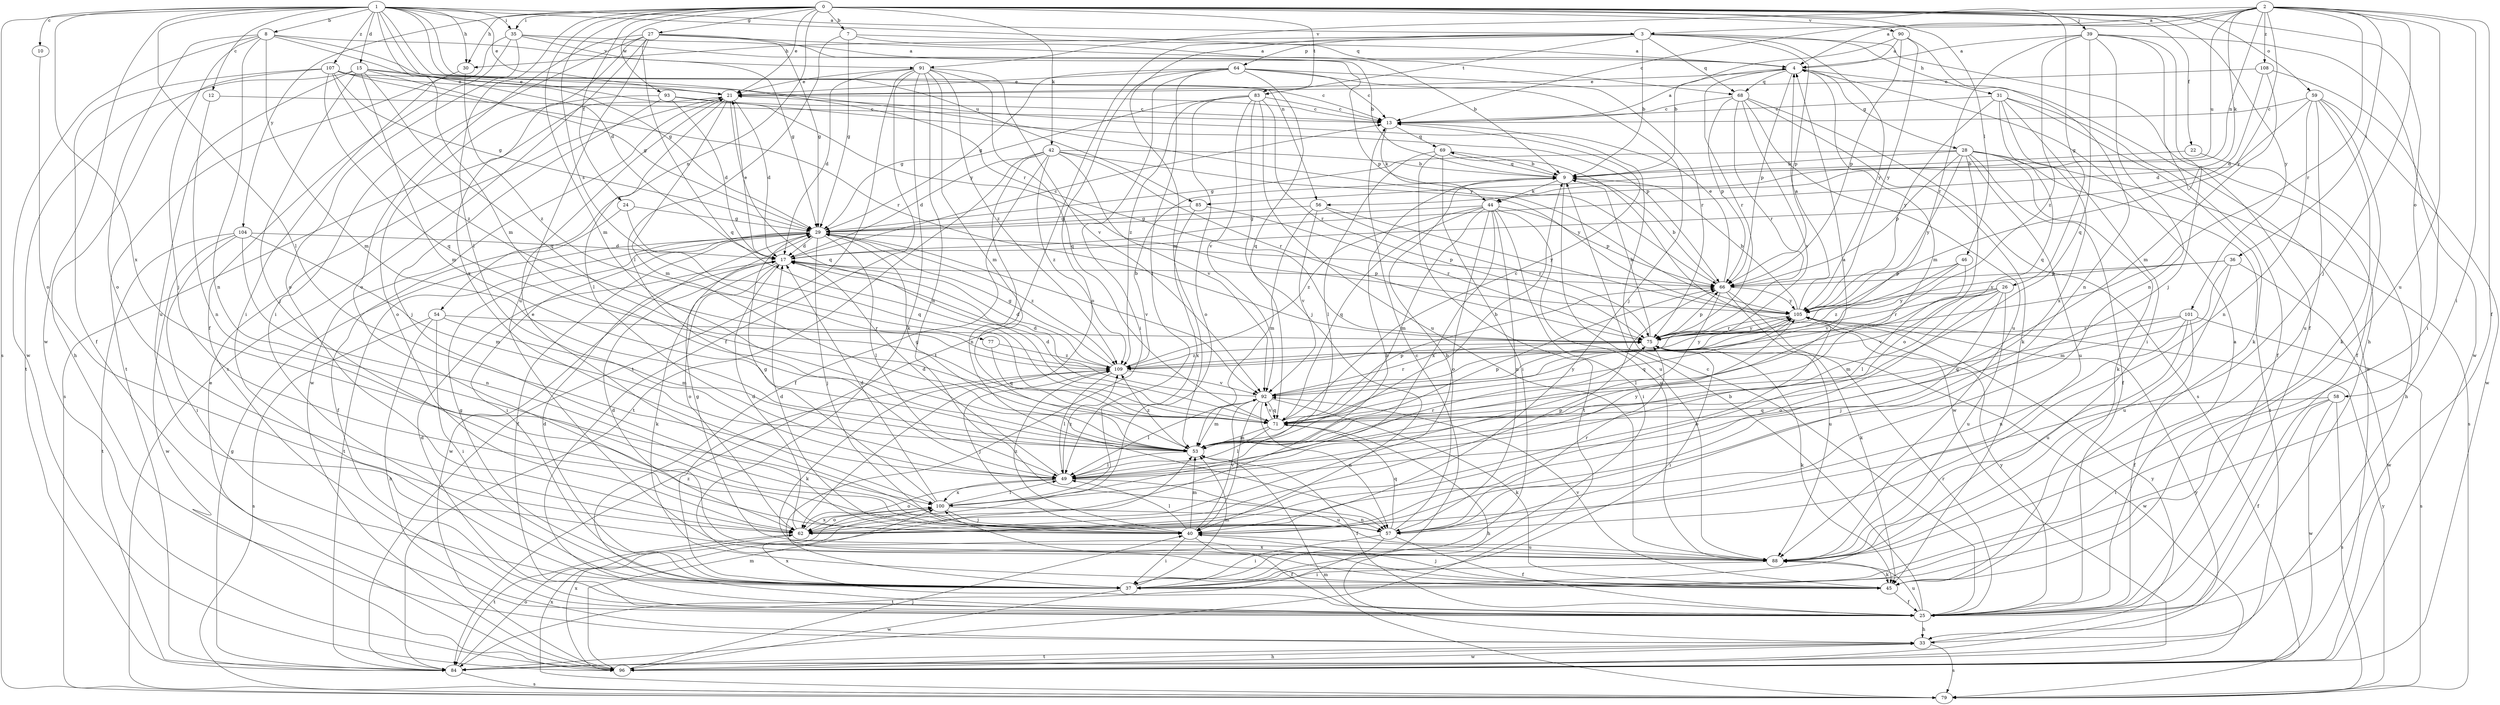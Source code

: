 strict digraph  {
0;
1;
2;
3;
4;
7;
8;
9;
10;
12;
13;
15;
17;
21;
22;
24;
25;
26;
27;
28;
29;
30;
31;
33;
35;
36;
37;
39;
40;
42;
44;
45;
46;
49;
53;
54;
56;
57;
58;
59;
62;
64;
66;
68;
69;
71;
75;
77;
79;
83;
84;
85;
88;
90;
91;
92;
93;
96;
100;
101;
104;
105;
107;
108;
109;
0 -> 7  [label=b];
0 -> 21  [label=e];
0 -> 22  [label=f];
0 -> 24  [label=f];
0 -> 26  [label=g];
0 -> 27  [label=g];
0 -> 30  [label=h];
0 -> 35  [label=i];
0 -> 39  [label=j];
0 -> 42  [label=k];
0 -> 46  [label=l];
0 -> 49  [label=l];
0 -> 53  [label=m];
0 -> 54  [label=n];
0 -> 58  [label=o];
0 -> 59  [label=o];
0 -> 77  [label=s];
0 -> 83  [label=t];
0 -> 90  [label=v];
0 -> 93  [label=w];
0 -> 101  [label=y];
0 -> 104  [label=y];
1 -> 3  [label=a];
1 -> 8  [label=b];
1 -> 10  [label=c];
1 -> 12  [label=c];
1 -> 15  [label=d];
1 -> 17  [label=d];
1 -> 21  [label=e];
1 -> 30  [label=h];
1 -> 35  [label=i];
1 -> 49  [label=l];
1 -> 53  [label=m];
1 -> 56  [label=n];
1 -> 68  [label=q];
1 -> 75  [label=r];
1 -> 79  [label=s];
1 -> 85  [label=u];
1 -> 96  [label=w];
1 -> 100  [label=x];
1 -> 107  [label=z];
2 -> 3  [label=a];
2 -> 4  [label=a];
2 -> 13  [label=c];
2 -> 25  [label=f];
2 -> 36  [label=i];
2 -> 37  [label=i];
2 -> 40  [label=j];
2 -> 44  [label=k];
2 -> 56  [label=n];
2 -> 75  [label=r];
2 -> 85  [label=u];
2 -> 88  [label=u];
2 -> 91  [label=v];
2 -> 105  [label=y];
2 -> 108  [label=z];
3 -> 9  [label=b];
3 -> 30  [label=h];
3 -> 31  [label=h];
3 -> 33  [label=h];
3 -> 53  [label=m];
3 -> 64  [label=p];
3 -> 66  [label=p];
3 -> 68  [label=q];
3 -> 83  [label=t];
3 -> 84  [label=t];
3 -> 105  [label=y];
4 -> 21  [label=e];
4 -> 28  [label=g];
4 -> 53  [label=m];
4 -> 66  [label=p];
4 -> 68  [label=q];
4 -> 75  [label=r];
4 -> 96  [label=w];
7 -> 4  [label=a];
7 -> 9  [label=b];
7 -> 29  [label=g];
7 -> 49  [label=l];
8 -> 29  [label=g];
8 -> 40  [label=j];
8 -> 53  [label=m];
8 -> 57  [label=n];
8 -> 62  [label=o];
8 -> 91  [label=v];
8 -> 96  [label=w];
8 -> 105  [label=y];
9 -> 44  [label=k];
9 -> 69  [label=q];
9 -> 88  [label=u];
10 -> 62  [label=o];
12 -> 13  [label=c];
12 -> 57  [label=n];
13 -> 4  [label=a];
13 -> 44  [label=k];
13 -> 69  [label=q];
15 -> 21  [label=e];
15 -> 29  [label=g];
15 -> 40  [label=j];
15 -> 53  [label=m];
15 -> 71  [label=q];
15 -> 84  [label=t];
15 -> 88  [label=u];
15 -> 105  [label=y];
17 -> 13  [label=c];
17 -> 21  [label=e];
17 -> 45  [label=k];
17 -> 62  [label=o];
17 -> 66  [label=p];
21 -> 13  [label=c];
21 -> 17  [label=d];
21 -> 49  [label=l];
21 -> 53  [label=m];
21 -> 71  [label=q];
21 -> 79  [label=s];
21 -> 96  [label=w];
22 -> 9  [label=b];
22 -> 33  [label=h];
24 -> 25  [label=f];
24 -> 29  [label=g];
24 -> 71  [label=q];
25 -> 4  [label=a];
25 -> 9  [label=b];
25 -> 13  [label=c];
25 -> 17  [label=d];
25 -> 33  [label=h];
25 -> 75  [label=r];
25 -> 88  [label=u];
25 -> 100  [label=x];
25 -> 105  [label=y];
26 -> 40  [label=j];
26 -> 53  [label=m];
26 -> 62  [label=o];
26 -> 75  [label=r];
26 -> 88  [label=u];
26 -> 92  [label=v];
26 -> 105  [label=y];
27 -> 4  [label=a];
27 -> 9  [label=b];
27 -> 29  [label=g];
27 -> 37  [label=i];
27 -> 62  [label=o];
27 -> 71  [label=q];
27 -> 79  [label=s];
27 -> 88  [label=u];
27 -> 100  [label=x];
28 -> 9  [label=b];
28 -> 25  [label=f];
28 -> 29  [label=g];
28 -> 45  [label=k];
28 -> 62  [label=o];
28 -> 66  [label=p];
28 -> 79  [label=s];
28 -> 84  [label=t];
28 -> 88  [label=u];
28 -> 105  [label=y];
29 -> 17  [label=d];
29 -> 25  [label=f];
29 -> 37  [label=i];
29 -> 40  [label=j];
29 -> 49  [label=l];
29 -> 66  [label=p];
29 -> 84  [label=t];
29 -> 92  [label=v];
29 -> 96  [label=w];
29 -> 109  [label=z];
30 -> 84  [label=t];
30 -> 109  [label=z];
31 -> 13  [label=c];
31 -> 25  [label=f];
31 -> 37  [label=i];
31 -> 45  [label=k];
31 -> 71  [label=q];
31 -> 100  [label=x];
31 -> 105  [label=y];
33 -> 79  [label=s];
33 -> 84  [label=t];
33 -> 96  [label=w];
33 -> 105  [label=y];
35 -> 4  [label=a];
35 -> 25  [label=f];
35 -> 29  [label=g];
35 -> 37  [label=i];
35 -> 62  [label=o];
35 -> 66  [label=p];
36 -> 53  [label=m];
36 -> 66  [label=p];
36 -> 88  [label=u];
36 -> 96  [label=w];
36 -> 105  [label=y];
37 -> 13  [label=c];
37 -> 17  [label=d];
37 -> 29  [label=g];
37 -> 53  [label=m];
37 -> 96  [label=w];
37 -> 109  [label=z];
39 -> 4  [label=a];
39 -> 25  [label=f];
39 -> 40  [label=j];
39 -> 57  [label=n];
39 -> 71  [label=q];
39 -> 75  [label=r];
39 -> 96  [label=w];
39 -> 109  [label=z];
40 -> 17  [label=d];
40 -> 25  [label=f];
40 -> 37  [label=i];
40 -> 49  [label=l];
40 -> 53  [label=m];
40 -> 88  [label=u];
40 -> 92  [label=v];
40 -> 109  [label=z];
42 -> 9  [label=b];
42 -> 17  [label=d];
42 -> 25  [label=f];
42 -> 57  [label=n];
42 -> 75  [label=r];
42 -> 84  [label=t];
42 -> 92  [label=v];
42 -> 105  [label=y];
42 -> 109  [label=z];
44 -> 29  [label=g];
44 -> 37  [label=i];
44 -> 53  [label=m];
44 -> 57  [label=n];
44 -> 62  [label=o];
44 -> 66  [label=p];
44 -> 71  [label=q];
44 -> 88  [label=u];
44 -> 100  [label=x];
44 -> 109  [label=z];
45 -> 25  [label=f];
45 -> 40  [label=j];
45 -> 92  [label=v];
45 -> 100  [label=x];
46 -> 49  [label=l];
46 -> 66  [label=p];
46 -> 92  [label=v];
46 -> 109  [label=z];
49 -> 17  [label=d];
49 -> 62  [label=o];
49 -> 75  [label=r];
49 -> 88  [label=u];
49 -> 100  [label=x];
49 -> 105  [label=y];
49 -> 109  [label=z];
53 -> 4  [label=a];
53 -> 9  [label=b];
53 -> 25  [label=f];
53 -> 29  [label=g];
53 -> 49  [label=l];
53 -> 66  [label=p];
53 -> 109  [label=z];
54 -> 33  [label=h];
54 -> 37  [label=i];
54 -> 53  [label=m];
54 -> 75  [label=r];
54 -> 79  [label=s];
56 -> 29  [label=g];
56 -> 53  [label=m];
56 -> 75  [label=r];
56 -> 92  [label=v];
56 -> 105  [label=y];
57 -> 9  [label=b];
57 -> 21  [label=e];
57 -> 25  [label=f];
57 -> 37  [label=i];
57 -> 71  [label=q];
57 -> 75  [label=r];
57 -> 84  [label=t];
58 -> 25  [label=f];
58 -> 37  [label=i];
58 -> 71  [label=q];
58 -> 79  [label=s];
58 -> 96  [label=w];
59 -> 13  [label=c];
59 -> 17  [label=d];
59 -> 25  [label=f];
59 -> 45  [label=k];
59 -> 57  [label=n];
59 -> 88  [label=u];
59 -> 96  [label=w];
62 -> 9  [label=b];
62 -> 17  [label=d];
62 -> 66  [label=p];
62 -> 84  [label=t];
62 -> 100  [label=x];
64 -> 13  [label=c];
64 -> 21  [label=e];
64 -> 29  [label=g];
64 -> 37  [label=i];
64 -> 40  [label=j];
64 -> 49  [label=l];
64 -> 62  [label=o];
64 -> 71  [label=q];
64 -> 75  [label=r];
66 -> 9  [label=b];
66 -> 21  [label=e];
66 -> 45  [label=k];
66 -> 49  [label=l];
66 -> 88  [label=u];
66 -> 105  [label=y];
68 -> 13  [label=c];
68 -> 45  [label=k];
68 -> 66  [label=p];
68 -> 75  [label=r];
68 -> 79  [label=s];
68 -> 88  [label=u];
68 -> 92  [label=v];
69 -> 9  [label=b];
69 -> 37  [label=i];
69 -> 49  [label=l];
69 -> 84  [label=t];
69 -> 96  [label=w];
71 -> 13  [label=c];
71 -> 17  [label=d];
71 -> 33  [label=h];
71 -> 49  [label=l];
71 -> 53  [label=m];
71 -> 66  [label=p];
71 -> 92  [label=v];
71 -> 105  [label=y];
75 -> 9  [label=b];
75 -> 37  [label=i];
75 -> 45  [label=k];
75 -> 66  [label=p];
75 -> 96  [label=w];
75 -> 105  [label=y];
75 -> 109  [label=z];
77 -> 71  [label=q];
77 -> 109  [label=z];
79 -> 53  [label=m];
79 -> 100  [label=x];
79 -> 105  [label=y];
83 -> 13  [label=c];
83 -> 29  [label=g];
83 -> 40  [label=j];
83 -> 62  [label=o];
83 -> 75  [label=r];
83 -> 88  [label=u];
83 -> 92  [label=v];
83 -> 109  [label=z];
84 -> 29  [label=g];
84 -> 62  [label=o];
84 -> 79  [label=s];
84 -> 105  [label=y];
85 -> 29  [label=g];
85 -> 75  [label=r];
85 -> 100  [label=x];
88 -> 17  [label=d];
88 -> 29  [label=g];
88 -> 37  [label=i];
88 -> 45  [label=k];
90 -> 4  [label=a];
90 -> 9  [label=b];
90 -> 57  [label=n];
90 -> 66  [label=p];
90 -> 105  [label=y];
91 -> 17  [label=d];
91 -> 21  [label=e];
91 -> 25  [label=f];
91 -> 45  [label=k];
91 -> 53  [label=m];
91 -> 57  [label=n];
91 -> 71  [label=q];
91 -> 84  [label=t];
91 -> 92  [label=v];
91 -> 109  [label=z];
92 -> 17  [label=d];
92 -> 40  [label=j];
92 -> 45  [label=k];
92 -> 49  [label=l];
92 -> 53  [label=m];
92 -> 57  [label=n];
92 -> 71  [label=q];
92 -> 75  [label=r];
93 -> 13  [label=c];
93 -> 17  [label=d];
93 -> 40  [label=j];
93 -> 62  [label=o];
93 -> 66  [label=p];
96 -> 21  [label=e];
96 -> 33  [label=h];
96 -> 40  [label=j];
96 -> 53  [label=m];
96 -> 100  [label=x];
100 -> 17  [label=d];
100 -> 29  [label=g];
100 -> 40  [label=j];
100 -> 49  [label=l];
100 -> 57  [label=n];
100 -> 62  [label=o];
101 -> 25  [label=f];
101 -> 57  [label=n];
101 -> 71  [label=q];
101 -> 75  [label=r];
101 -> 79  [label=s];
101 -> 88  [label=u];
104 -> 17  [label=d];
104 -> 37  [label=i];
104 -> 53  [label=m];
104 -> 57  [label=n];
104 -> 84  [label=t];
104 -> 96  [label=w];
105 -> 4  [label=a];
105 -> 9  [label=b];
105 -> 62  [label=o];
105 -> 71  [label=q];
105 -> 75  [label=r];
107 -> 13  [label=c];
107 -> 21  [label=e];
107 -> 25  [label=f];
107 -> 29  [label=g];
107 -> 33  [label=h];
107 -> 71  [label=q];
107 -> 75  [label=r];
107 -> 109  [label=z];
108 -> 17  [label=d];
108 -> 21  [label=e];
108 -> 37  [label=i];
108 -> 53  [label=m];
109 -> 9  [label=b];
109 -> 17  [label=d];
109 -> 29  [label=g];
109 -> 40  [label=j];
109 -> 45  [label=k];
109 -> 49  [label=l];
109 -> 92  [label=v];
109 -> 105  [label=y];
}
